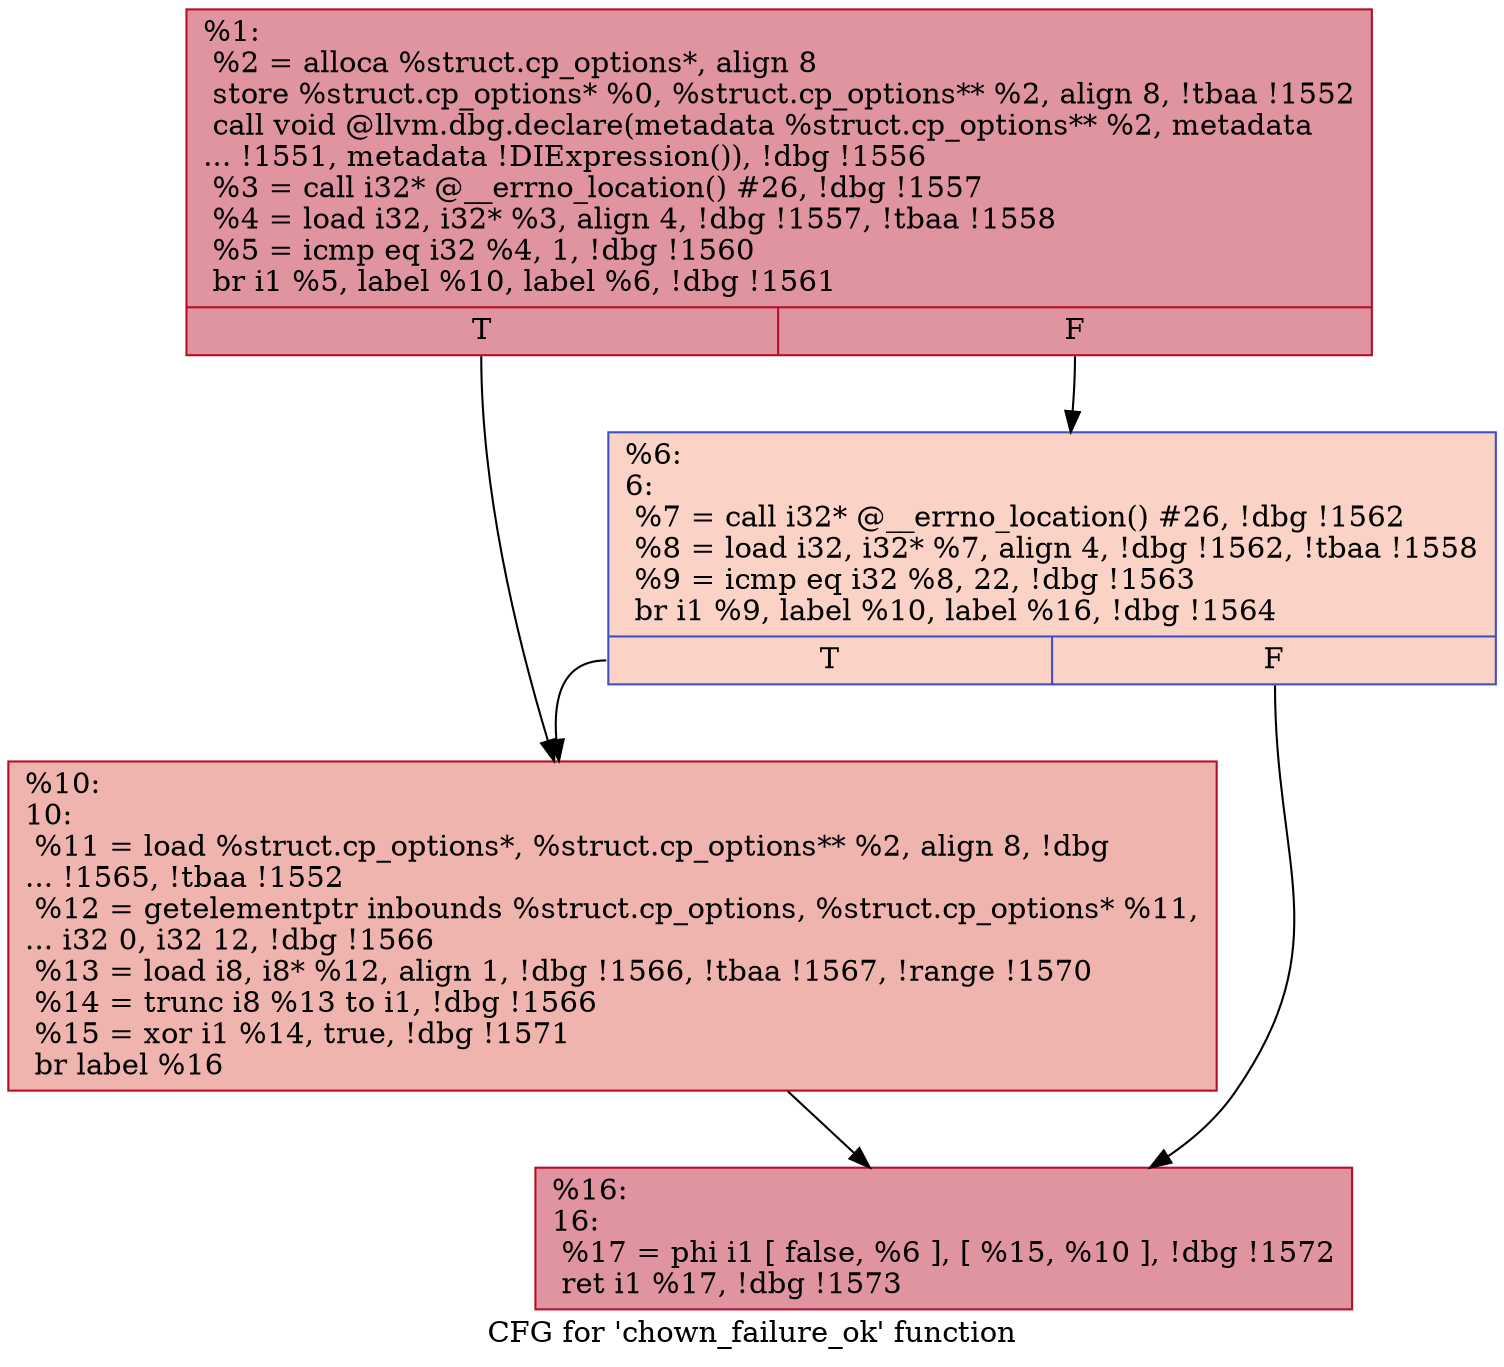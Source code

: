 digraph "CFG for 'chown_failure_ok' function" {
	label="CFG for 'chown_failure_ok' function";

	Node0x122c1c0 [shape=record,color="#b70d28ff", style=filled, fillcolor="#b70d2870",label="{%1:\l  %2 = alloca %struct.cp_options*, align 8\l  store %struct.cp_options* %0, %struct.cp_options** %2, align 8, !tbaa !1552\l  call void @llvm.dbg.declare(metadata %struct.cp_options** %2, metadata\l... !1551, metadata !DIExpression()), !dbg !1556\l  %3 = call i32* @__errno_location() #26, !dbg !1557\l  %4 = load i32, i32* %3, align 4, !dbg !1557, !tbaa !1558\l  %5 = icmp eq i32 %4, 1, !dbg !1560\l  br i1 %5, label %10, label %6, !dbg !1561\l|{<s0>T|<s1>F}}"];
	Node0x122c1c0:s0 -> Node0x122c290;
	Node0x122c1c0:s1 -> Node0x122c240;
	Node0x122c240 [shape=record,color="#3d50c3ff", style=filled, fillcolor="#f59c7d70",label="{%6:\l6:                                                \l  %7 = call i32* @__errno_location() #26, !dbg !1562\l  %8 = load i32, i32* %7, align 4, !dbg !1562, !tbaa !1558\l  %9 = icmp eq i32 %8, 22, !dbg !1563\l  br i1 %9, label %10, label %16, !dbg !1564\l|{<s0>T|<s1>F}}"];
	Node0x122c240:s0 -> Node0x122c290;
	Node0x122c240:s1 -> Node0x122c2e0;
	Node0x122c290 [shape=record,color="#b70d28ff", style=filled, fillcolor="#d8564670",label="{%10:\l10:                                               \l  %11 = load %struct.cp_options*, %struct.cp_options** %2, align 8, !dbg\l... !1565, !tbaa !1552\l  %12 = getelementptr inbounds %struct.cp_options, %struct.cp_options* %11,\l... i32 0, i32 12, !dbg !1566\l  %13 = load i8, i8* %12, align 1, !dbg !1566, !tbaa !1567, !range !1570\l  %14 = trunc i8 %13 to i1, !dbg !1566\l  %15 = xor i1 %14, true, !dbg !1571\l  br label %16\l}"];
	Node0x122c290 -> Node0x122c2e0;
	Node0x122c2e0 [shape=record,color="#b70d28ff", style=filled, fillcolor="#b70d2870",label="{%16:\l16:                                               \l  %17 = phi i1 [ false, %6 ], [ %15, %10 ], !dbg !1572\l  ret i1 %17, !dbg !1573\l}"];
}
